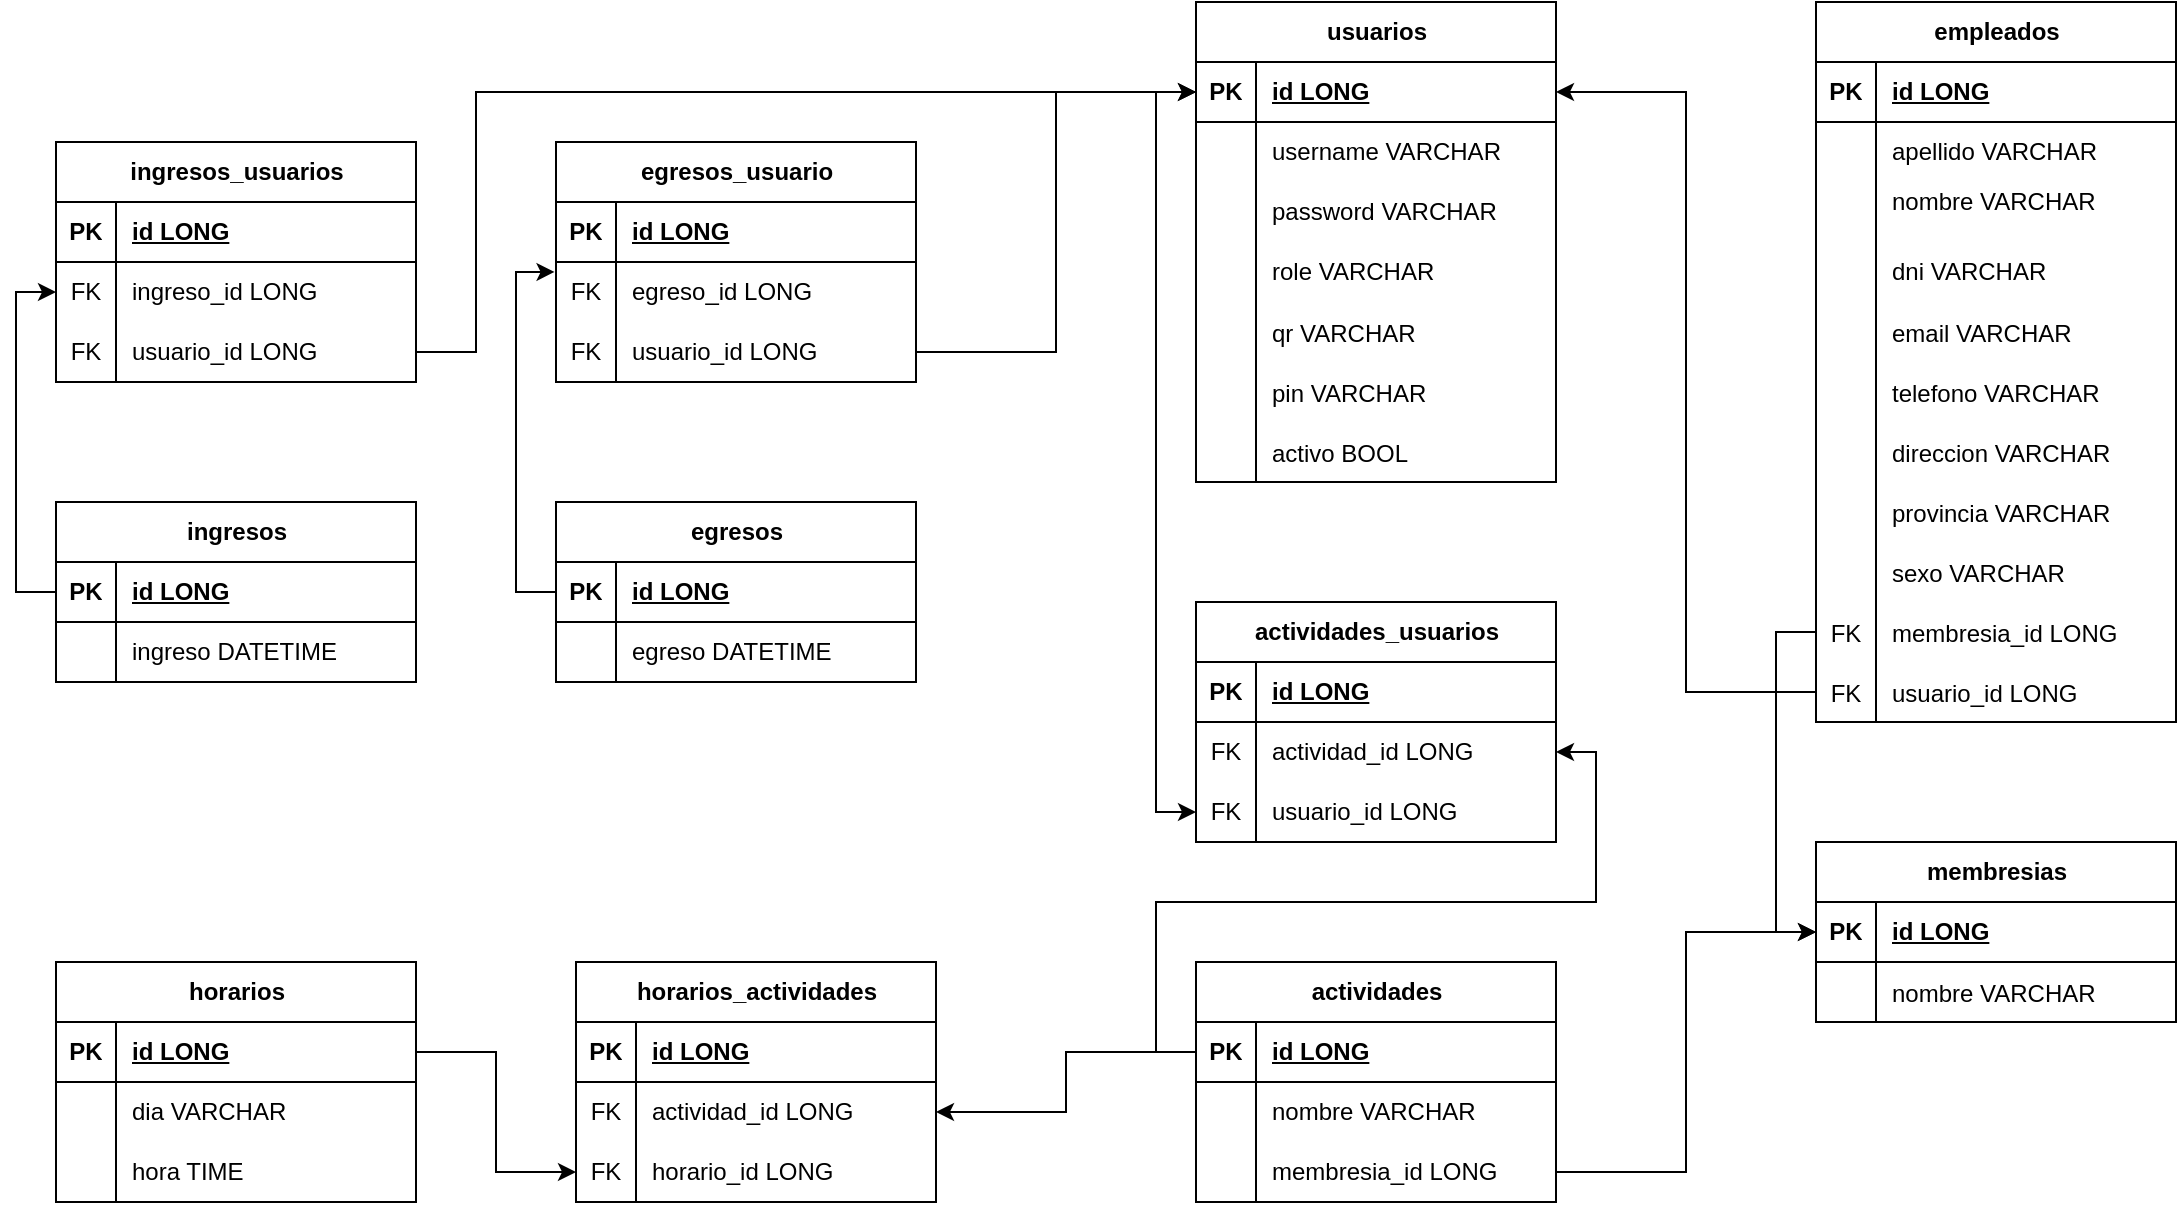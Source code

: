 <mxfile version="27.0.6">
  <diagram name="Página-1" id="YdHn7qLeIkw0ZwcTOWuM">
    <mxGraphModel dx="1853" dy="558" grid="1" gridSize="10" guides="1" tooltips="1" connect="1" arrows="1" fold="1" page="1" pageScale="1" pageWidth="827" pageHeight="1169" math="0" shadow="0">
      <root>
        <mxCell id="0" />
        <mxCell id="1" parent="0" />
        <mxCell id="8vuUH8_E4iZtVHtYeUfy-1" value="empleados" style="shape=table;startSize=30;container=1;collapsible=1;childLayout=tableLayout;fixedRows=1;rowLines=0;fontStyle=1;align=center;resizeLast=1;html=1;" vertex="1" parent="1">
          <mxGeometry x="620" y="20" width="180" height="360" as="geometry" />
        </mxCell>
        <mxCell id="8vuUH8_E4iZtVHtYeUfy-2" value="" style="shape=tableRow;horizontal=0;startSize=0;swimlaneHead=0;swimlaneBody=0;fillColor=none;collapsible=0;dropTarget=0;points=[[0,0.5],[1,0.5]];portConstraint=eastwest;top=0;left=0;right=0;bottom=1;" vertex="1" parent="8vuUH8_E4iZtVHtYeUfy-1">
          <mxGeometry y="30" width="180" height="30" as="geometry" />
        </mxCell>
        <mxCell id="8vuUH8_E4iZtVHtYeUfy-3" value="PK" style="shape=partialRectangle;connectable=0;fillColor=none;top=0;left=0;bottom=0;right=0;fontStyle=1;overflow=hidden;whiteSpace=wrap;html=1;" vertex="1" parent="8vuUH8_E4iZtVHtYeUfy-2">
          <mxGeometry width="30" height="30" as="geometry">
            <mxRectangle width="30" height="30" as="alternateBounds" />
          </mxGeometry>
        </mxCell>
        <mxCell id="8vuUH8_E4iZtVHtYeUfy-4" value="id LONG" style="shape=partialRectangle;connectable=0;fillColor=none;top=0;left=0;bottom=0;right=0;align=left;spacingLeft=6;fontStyle=5;overflow=hidden;whiteSpace=wrap;html=1;" vertex="1" parent="8vuUH8_E4iZtVHtYeUfy-2">
          <mxGeometry x="30" width="150" height="30" as="geometry">
            <mxRectangle width="150" height="30" as="alternateBounds" />
          </mxGeometry>
        </mxCell>
        <mxCell id="8vuUH8_E4iZtVHtYeUfy-5" value="" style="shape=tableRow;horizontal=0;startSize=0;swimlaneHead=0;swimlaneBody=0;fillColor=none;collapsible=0;dropTarget=0;points=[[0,0.5],[1,0.5]];portConstraint=eastwest;top=0;left=0;right=0;bottom=0;" vertex="1" parent="8vuUH8_E4iZtVHtYeUfy-1">
          <mxGeometry y="60" width="180" height="30" as="geometry" />
        </mxCell>
        <mxCell id="8vuUH8_E4iZtVHtYeUfy-6" value="" style="shape=partialRectangle;connectable=0;fillColor=none;top=0;left=0;bottom=0;right=0;editable=1;overflow=hidden;whiteSpace=wrap;html=1;" vertex="1" parent="8vuUH8_E4iZtVHtYeUfy-5">
          <mxGeometry width="30" height="30" as="geometry">
            <mxRectangle width="30" height="30" as="alternateBounds" />
          </mxGeometry>
        </mxCell>
        <mxCell id="8vuUH8_E4iZtVHtYeUfy-7" value="apellido VARCHAR" style="shape=partialRectangle;connectable=0;fillColor=none;top=0;left=0;bottom=0;right=0;align=left;spacingLeft=6;overflow=hidden;whiteSpace=wrap;html=1;" vertex="1" parent="8vuUH8_E4iZtVHtYeUfy-5">
          <mxGeometry x="30" width="150" height="30" as="geometry">
            <mxRectangle width="150" height="30" as="alternateBounds" />
          </mxGeometry>
        </mxCell>
        <mxCell id="8vuUH8_E4iZtVHtYeUfy-8" value="" style="shape=tableRow;horizontal=0;startSize=0;swimlaneHead=0;swimlaneBody=0;fillColor=none;collapsible=0;dropTarget=0;points=[[0,0.5],[1,0.5]];portConstraint=eastwest;top=0;left=0;right=0;bottom=0;" vertex="1" parent="8vuUH8_E4iZtVHtYeUfy-1">
          <mxGeometry y="90" width="180" height="30" as="geometry" />
        </mxCell>
        <mxCell id="8vuUH8_E4iZtVHtYeUfy-9" value="" style="shape=partialRectangle;connectable=0;fillColor=none;top=0;left=0;bottom=0;right=0;editable=1;overflow=hidden;whiteSpace=wrap;html=1;" vertex="1" parent="8vuUH8_E4iZtVHtYeUfy-8">
          <mxGeometry width="30" height="30" as="geometry">
            <mxRectangle width="30" height="30" as="alternateBounds" />
          </mxGeometry>
        </mxCell>
        <mxCell id="8vuUH8_E4iZtVHtYeUfy-10" value="nombre VARCHAR&lt;div&gt;&lt;br&gt;&lt;/div&gt;" style="shape=partialRectangle;connectable=0;fillColor=none;top=0;left=0;bottom=0;right=0;align=left;spacingLeft=6;overflow=hidden;whiteSpace=wrap;html=1;" vertex="1" parent="8vuUH8_E4iZtVHtYeUfy-8">
          <mxGeometry x="30" width="150" height="30" as="geometry">
            <mxRectangle width="150" height="30" as="alternateBounds" />
          </mxGeometry>
        </mxCell>
        <mxCell id="8vuUH8_E4iZtVHtYeUfy-11" value="" style="shape=tableRow;horizontal=0;startSize=0;swimlaneHead=0;swimlaneBody=0;fillColor=none;collapsible=0;dropTarget=0;points=[[0,0.5],[1,0.5]];portConstraint=eastwest;top=0;left=0;right=0;bottom=0;" vertex="1" parent="8vuUH8_E4iZtVHtYeUfy-1">
          <mxGeometry y="120" width="180" height="30" as="geometry" />
        </mxCell>
        <mxCell id="8vuUH8_E4iZtVHtYeUfy-12" value="" style="shape=partialRectangle;connectable=0;fillColor=none;top=0;left=0;bottom=0;right=0;editable=1;overflow=hidden;whiteSpace=wrap;html=1;" vertex="1" parent="8vuUH8_E4iZtVHtYeUfy-11">
          <mxGeometry width="30" height="30" as="geometry">
            <mxRectangle width="30" height="30" as="alternateBounds" />
          </mxGeometry>
        </mxCell>
        <mxCell id="8vuUH8_E4iZtVHtYeUfy-13" value="dni VARCHAR" style="shape=partialRectangle;connectable=0;fillColor=none;top=0;left=0;bottom=0;right=0;align=left;spacingLeft=6;overflow=hidden;whiteSpace=wrap;html=1;" vertex="1" parent="8vuUH8_E4iZtVHtYeUfy-11">
          <mxGeometry x="30" width="150" height="30" as="geometry">
            <mxRectangle width="150" height="30" as="alternateBounds" />
          </mxGeometry>
        </mxCell>
        <mxCell id="8vuUH8_E4iZtVHtYeUfy-14" value="" style="shape=tableRow;horizontal=0;startSize=0;swimlaneHead=0;swimlaneBody=0;fillColor=none;collapsible=0;dropTarget=0;points=[[0,0.5],[1,0.5]];portConstraint=eastwest;top=0;left=0;right=0;bottom=0;" vertex="1" parent="8vuUH8_E4iZtVHtYeUfy-1">
          <mxGeometry y="150" width="180" height="30" as="geometry" />
        </mxCell>
        <mxCell id="8vuUH8_E4iZtVHtYeUfy-15" value="" style="shape=partialRectangle;connectable=0;fillColor=none;top=0;left=0;bottom=0;right=0;editable=1;overflow=hidden;" vertex="1" parent="8vuUH8_E4iZtVHtYeUfy-14">
          <mxGeometry width="30" height="30" as="geometry">
            <mxRectangle width="30" height="30" as="alternateBounds" />
          </mxGeometry>
        </mxCell>
        <mxCell id="8vuUH8_E4iZtVHtYeUfy-16" value="email VARCHAR" style="shape=partialRectangle;connectable=0;fillColor=none;top=0;left=0;bottom=0;right=0;align=left;spacingLeft=6;overflow=hidden;" vertex="1" parent="8vuUH8_E4iZtVHtYeUfy-14">
          <mxGeometry x="30" width="150" height="30" as="geometry">
            <mxRectangle width="150" height="30" as="alternateBounds" />
          </mxGeometry>
        </mxCell>
        <mxCell id="8vuUH8_E4iZtVHtYeUfy-17" value="" style="shape=tableRow;horizontal=0;startSize=0;swimlaneHead=0;swimlaneBody=0;fillColor=none;collapsible=0;dropTarget=0;points=[[0,0.5],[1,0.5]];portConstraint=eastwest;top=0;left=0;right=0;bottom=0;" vertex="1" parent="8vuUH8_E4iZtVHtYeUfy-1">
          <mxGeometry y="180" width="180" height="30" as="geometry" />
        </mxCell>
        <mxCell id="8vuUH8_E4iZtVHtYeUfy-18" value="" style="shape=partialRectangle;connectable=0;fillColor=none;top=0;left=0;bottom=0;right=0;editable=1;overflow=hidden;" vertex="1" parent="8vuUH8_E4iZtVHtYeUfy-17">
          <mxGeometry width="30" height="30" as="geometry">
            <mxRectangle width="30" height="30" as="alternateBounds" />
          </mxGeometry>
        </mxCell>
        <mxCell id="8vuUH8_E4iZtVHtYeUfy-19" value="telefono VARCHAR" style="shape=partialRectangle;connectable=0;fillColor=none;top=0;left=0;bottom=0;right=0;align=left;spacingLeft=6;overflow=hidden;" vertex="1" parent="8vuUH8_E4iZtVHtYeUfy-17">
          <mxGeometry x="30" width="150" height="30" as="geometry">
            <mxRectangle width="150" height="30" as="alternateBounds" />
          </mxGeometry>
        </mxCell>
        <mxCell id="8vuUH8_E4iZtVHtYeUfy-20" value="" style="shape=tableRow;horizontal=0;startSize=0;swimlaneHead=0;swimlaneBody=0;fillColor=none;collapsible=0;dropTarget=0;points=[[0,0.5],[1,0.5]];portConstraint=eastwest;top=0;left=0;right=0;bottom=0;" vertex="1" parent="8vuUH8_E4iZtVHtYeUfy-1">
          <mxGeometry y="210" width="180" height="30" as="geometry" />
        </mxCell>
        <mxCell id="8vuUH8_E4iZtVHtYeUfy-21" value="" style="shape=partialRectangle;connectable=0;fillColor=none;top=0;left=0;bottom=0;right=0;editable=1;overflow=hidden;" vertex="1" parent="8vuUH8_E4iZtVHtYeUfy-20">
          <mxGeometry width="30" height="30" as="geometry">
            <mxRectangle width="30" height="30" as="alternateBounds" />
          </mxGeometry>
        </mxCell>
        <mxCell id="8vuUH8_E4iZtVHtYeUfy-22" value="direccion VARCHAR" style="shape=partialRectangle;connectable=0;fillColor=none;top=0;left=0;bottom=0;right=0;align=left;spacingLeft=6;overflow=hidden;" vertex="1" parent="8vuUH8_E4iZtVHtYeUfy-20">
          <mxGeometry x="30" width="150" height="30" as="geometry">
            <mxRectangle width="150" height="30" as="alternateBounds" />
          </mxGeometry>
        </mxCell>
        <mxCell id="8vuUH8_E4iZtVHtYeUfy-23" value="" style="shape=tableRow;horizontal=0;startSize=0;swimlaneHead=0;swimlaneBody=0;fillColor=none;collapsible=0;dropTarget=0;points=[[0,0.5],[1,0.5]];portConstraint=eastwest;top=0;left=0;right=0;bottom=0;" vertex="1" parent="8vuUH8_E4iZtVHtYeUfy-1">
          <mxGeometry y="240" width="180" height="30" as="geometry" />
        </mxCell>
        <mxCell id="8vuUH8_E4iZtVHtYeUfy-24" value="" style="shape=partialRectangle;connectable=0;fillColor=none;top=0;left=0;bottom=0;right=0;editable=1;overflow=hidden;" vertex="1" parent="8vuUH8_E4iZtVHtYeUfy-23">
          <mxGeometry width="30" height="30" as="geometry">
            <mxRectangle width="30" height="30" as="alternateBounds" />
          </mxGeometry>
        </mxCell>
        <mxCell id="8vuUH8_E4iZtVHtYeUfy-25" value="provincia VARCHAR" style="shape=partialRectangle;connectable=0;fillColor=none;top=0;left=0;bottom=0;right=0;align=left;spacingLeft=6;overflow=hidden;" vertex="1" parent="8vuUH8_E4iZtVHtYeUfy-23">
          <mxGeometry x="30" width="150" height="30" as="geometry">
            <mxRectangle width="150" height="30" as="alternateBounds" />
          </mxGeometry>
        </mxCell>
        <mxCell id="8vuUH8_E4iZtVHtYeUfy-26" value="" style="shape=tableRow;horizontal=0;startSize=0;swimlaneHead=0;swimlaneBody=0;fillColor=none;collapsible=0;dropTarget=0;points=[[0,0.5],[1,0.5]];portConstraint=eastwest;top=0;left=0;right=0;bottom=0;" vertex="1" parent="8vuUH8_E4iZtVHtYeUfy-1">
          <mxGeometry y="270" width="180" height="30" as="geometry" />
        </mxCell>
        <mxCell id="8vuUH8_E4iZtVHtYeUfy-27" value="" style="shape=partialRectangle;connectable=0;fillColor=none;top=0;left=0;bottom=0;right=0;editable=1;overflow=hidden;" vertex="1" parent="8vuUH8_E4iZtVHtYeUfy-26">
          <mxGeometry width="30" height="30" as="geometry">
            <mxRectangle width="30" height="30" as="alternateBounds" />
          </mxGeometry>
        </mxCell>
        <mxCell id="8vuUH8_E4iZtVHtYeUfy-28" value="sexo VARCHAR" style="shape=partialRectangle;connectable=0;fillColor=none;top=0;left=0;bottom=0;right=0;align=left;spacingLeft=6;overflow=hidden;" vertex="1" parent="8vuUH8_E4iZtVHtYeUfy-26">
          <mxGeometry x="30" width="150" height="30" as="geometry">
            <mxRectangle width="150" height="30" as="alternateBounds" />
          </mxGeometry>
        </mxCell>
        <mxCell id="8vuUH8_E4iZtVHtYeUfy-42" value="" style="shape=tableRow;horizontal=0;startSize=0;swimlaneHead=0;swimlaneBody=0;fillColor=none;collapsible=0;dropTarget=0;points=[[0,0.5],[1,0.5]];portConstraint=eastwest;top=0;left=0;right=0;bottom=0;" vertex="1" parent="8vuUH8_E4iZtVHtYeUfy-1">
          <mxGeometry y="300" width="180" height="30" as="geometry" />
        </mxCell>
        <mxCell id="8vuUH8_E4iZtVHtYeUfy-43" value="FK" style="shape=partialRectangle;connectable=0;fillColor=none;top=0;left=0;bottom=0;right=0;editable=1;overflow=hidden;" vertex="1" parent="8vuUH8_E4iZtVHtYeUfy-42">
          <mxGeometry width="30" height="30" as="geometry">
            <mxRectangle width="30" height="30" as="alternateBounds" />
          </mxGeometry>
        </mxCell>
        <mxCell id="8vuUH8_E4iZtVHtYeUfy-44" value="membresia_id LONG" style="shape=partialRectangle;connectable=0;fillColor=none;top=0;left=0;bottom=0;right=0;align=left;spacingLeft=6;overflow=hidden;" vertex="1" parent="8vuUH8_E4iZtVHtYeUfy-42">
          <mxGeometry x="30" width="150" height="30" as="geometry">
            <mxRectangle width="150" height="30" as="alternateBounds" />
          </mxGeometry>
        </mxCell>
        <mxCell id="8vuUH8_E4iZtVHtYeUfy-48" value="" style="shape=tableRow;horizontal=0;startSize=0;swimlaneHead=0;swimlaneBody=0;fillColor=none;collapsible=0;dropTarget=0;points=[[0,0.5],[1,0.5]];portConstraint=eastwest;top=0;left=0;right=0;bottom=0;" vertex="1" parent="8vuUH8_E4iZtVHtYeUfy-1">
          <mxGeometry y="330" width="180" height="30" as="geometry" />
        </mxCell>
        <mxCell id="8vuUH8_E4iZtVHtYeUfy-49" value="FK" style="shape=partialRectangle;connectable=0;fillColor=none;top=0;left=0;bottom=0;right=0;editable=1;overflow=hidden;" vertex="1" parent="8vuUH8_E4iZtVHtYeUfy-48">
          <mxGeometry width="30" height="30" as="geometry">
            <mxRectangle width="30" height="30" as="alternateBounds" />
          </mxGeometry>
        </mxCell>
        <mxCell id="8vuUH8_E4iZtVHtYeUfy-50" value="usuario_id LONG" style="shape=partialRectangle;connectable=0;fillColor=none;top=0;left=0;bottom=0;right=0;align=left;spacingLeft=6;overflow=hidden;" vertex="1" parent="8vuUH8_E4iZtVHtYeUfy-48">
          <mxGeometry x="30" width="150" height="30" as="geometry">
            <mxRectangle width="150" height="30" as="alternateBounds" />
          </mxGeometry>
        </mxCell>
        <mxCell id="8vuUH8_E4iZtVHtYeUfy-29" value="usuarios" style="shape=table;startSize=30;container=1;collapsible=1;childLayout=tableLayout;fixedRows=1;rowLines=0;fontStyle=1;align=center;resizeLast=1;html=1;" vertex="1" parent="1">
          <mxGeometry x="310" y="20" width="180" height="240" as="geometry" />
        </mxCell>
        <mxCell id="8vuUH8_E4iZtVHtYeUfy-30" value="" style="shape=tableRow;horizontal=0;startSize=0;swimlaneHead=0;swimlaneBody=0;fillColor=none;collapsible=0;dropTarget=0;points=[[0,0.5],[1,0.5]];portConstraint=eastwest;top=0;left=0;right=0;bottom=1;" vertex="1" parent="8vuUH8_E4iZtVHtYeUfy-29">
          <mxGeometry y="30" width="180" height="30" as="geometry" />
        </mxCell>
        <mxCell id="8vuUH8_E4iZtVHtYeUfy-31" value="PK" style="shape=partialRectangle;connectable=0;fillColor=none;top=0;left=0;bottom=0;right=0;fontStyle=1;overflow=hidden;whiteSpace=wrap;html=1;" vertex="1" parent="8vuUH8_E4iZtVHtYeUfy-30">
          <mxGeometry width="30" height="30" as="geometry">
            <mxRectangle width="30" height="30" as="alternateBounds" />
          </mxGeometry>
        </mxCell>
        <mxCell id="8vuUH8_E4iZtVHtYeUfy-32" value="id LONG" style="shape=partialRectangle;connectable=0;fillColor=none;top=0;left=0;bottom=0;right=0;align=left;spacingLeft=6;fontStyle=5;overflow=hidden;whiteSpace=wrap;html=1;" vertex="1" parent="8vuUH8_E4iZtVHtYeUfy-30">
          <mxGeometry x="30" width="150" height="30" as="geometry">
            <mxRectangle width="150" height="30" as="alternateBounds" />
          </mxGeometry>
        </mxCell>
        <mxCell id="8vuUH8_E4iZtVHtYeUfy-33" value="" style="shape=tableRow;horizontal=0;startSize=0;swimlaneHead=0;swimlaneBody=0;fillColor=none;collapsible=0;dropTarget=0;points=[[0,0.5],[1,0.5]];portConstraint=eastwest;top=0;left=0;right=0;bottom=0;" vertex="1" parent="8vuUH8_E4iZtVHtYeUfy-29">
          <mxGeometry y="60" width="180" height="30" as="geometry" />
        </mxCell>
        <mxCell id="8vuUH8_E4iZtVHtYeUfy-34" value="" style="shape=partialRectangle;connectable=0;fillColor=none;top=0;left=0;bottom=0;right=0;editable=1;overflow=hidden;whiteSpace=wrap;html=1;" vertex="1" parent="8vuUH8_E4iZtVHtYeUfy-33">
          <mxGeometry width="30" height="30" as="geometry">
            <mxRectangle width="30" height="30" as="alternateBounds" />
          </mxGeometry>
        </mxCell>
        <mxCell id="8vuUH8_E4iZtVHtYeUfy-35" value="username VARCHAR" style="shape=partialRectangle;connectable=0;fillColor=none;top=0;left=0;bottom=0;right=0;align=left;spacingLeft=6;overflow=hidden;whiteSpace=wrap;html=1;" vertex="1" parent="8vuUH8_E4iZtVHtYeUfy-33">
          <mxGeometry x="30" width="150" height="30" as="geometry">
            <mxRectangle width="150" height="30" as="alternateBounds" />
          </mxGeometry>
        </mxCell>
        <mxCell id="8vuUH8_E4iZtVHtYeUfy-36" value="" style="shape=tableRow;horizontal=0;startSize=0;swimlaneHead=0;swimlaneBody=0;fillColor=none;collapsible=0;dropTarget=0;points=[[0,0.5],[1,0.5]];portConstraint=eastwest;top=0;left=0;right=0;bottom=0;" vertex="1" parent="8vuUH8_E4iZtVHtYeUfy-29">
          <mxGeometry y="90" width="180" height="30" as="geometry" />
        </mxCell>
        <mxCell id="8vuUH8_E4iZtVHtYeUfy-37" value="" style="shape=partialRectangle;connectable=0;fillColor=none;top=0;left=0;bottom=0;right=0;editable=1;overflow=hidden;whiteSpace=wrap;html=1;" vertex="1" parent="8vuUH8_E4iZtVHtYeUfy-36">
          <mxGeometry width="30" height="30" as="geometry">
            <mxRectangle width="30" height="30" as="alternateBounds" />
          </mxGeometry>
        </mxCell>
        <mxCell id="8vuUH8_E4iZtVHtYeUfy-38" value="password VARCHAR" style="shape=partialRectangle;connectable=0;fillColor=none;top=0;left=0;bottom=0;right=0;align=left;spacingLeft=6;overflow=hidden;whiteSpace=wrap;html=1;" vertex="1" parent="8vuUH8_E4iZtVHtYeUfy-36">
          <mxGeometry x="30" width="150" height="30" as="geometry">
            <mxRectangle width="150" height="30" as="alternateBounds" />
          </mxGeometry>
        </mxCell>
        <mxCell id="8vuUH8_E4iZtVHtYeUfy-39" value="" style="shape=tableRow;horizontal=0;startSize=0;swimlaneHead=0;swimlaneBody=0;fillColor=none;collapsible=0;dropTarget=0;points=[[0,0.5],[1,0.5]];portConstraint=eastwest;top=0;left=0;right=0;bottom=0;" vertex="1" parent="8vuUH8_E4iZtVHtYeUfy-29">
          <mxGeometry y="120" width="180" height="30" as="geometry" />
        </mxCell>
        <mxCell id="8vuUH8_E4iZtVHtYeUfy-40" value="" style="shape=partialRectangle;connectable=0;fillColor=none;top=0;left=0;bottom=0;right=0;editable=1;overflow=hidden;whiteSpace=wrap;html=1;" vertex="1" parent="8vuUH8_E4iZtVHtYeUfy-39">
          <mxGeometry width="30" height="30" as="geometry">
            <mxRectangle width="30" height="30" as="alternateBounds" />
          </mxGeometry>
        </mxCell>
        <mxCell id="8vuUH8_E4iZtVHtYeUfy-41" value="role VARCHAR" style="shape=partialRectangle;connectable=0;fillColor=none;top=0;left=0;bottom=0;right=0;align=left;spacingLeft=6;overflow=hidden;whiteSpace=wrap;html=1;" vertex="1" parent="8vuUH8_E4iZtVHtYeUfy-39">
          <mxGeometry x="30" width="150" height="30" as="geometry">
            <mxRectangle width="150" height="30" as="alternateBounds" />
          </mxGeometry>
        </mxCell>
        <mxCell id="8vuUH8_E4iZtVHtYeUfy-55" value="" style="shape=tableRow;horizontal=0;startSize=0;swimlaneHead=0;swimlaneBody=0;fillColor=none;collapsible=0;dropTarget=0;points=[[0,0.5],[1,0.5]];portConstraint=eastwest;top=0;left=0;right=0;bottom=0;" vertex="1" parent="8vuUH8_E4iZtVHtYeUfy-29">
          <mxGeometry y="150" width="180" height="30" as="geometry" />
        </mxCell>
        <mxCell id="8vuUH8_E4iZtVHtYeUfy-56" value="" style="shape=partialRectangle;connectable=0;fillColor=none;top=0;left=0;bottom=0;right=0;editable=1;overflow=hidden;" vertex="1" parent="8vuUH8_E4iZtVHtYeUfy-55">
          <mxGeometry width="30" height="30" as="geometry">
            <mxRectangle width="30" height="30" as="alternateBounds" />
          </mxGeometry>
        </mxCell>
        <mxCell id="8vuUH8_E4iZtVHtYeUfy-57" value="qr VARCHAR" style="shape=partialRectangle;connectable=0;fillColor=none;top=0;left=0;bottom=0;right=0;align=left;spacingLeft=6;overflow=hidden;" vertex="1" parent="8vuUH8_E4iZtVHtYeUfy-55">
          <mxGeometry x="30" width="150" height="30" as="geometry">
            <mxRectangle width="150" height="30" as="alternateBounds" />
          </mxGeometry>
        </mxCell>
        <mxCell id="8vuUH8_E4iZtVHtYeUfy-58" value="" style="shape=tableRow;horizontal=0;startSize=0;swimlaneHead=0;swimlaneBody=0;fillColor=none;collapsible=0;dropTarget=0;points=[[0,0.5],[1,0.5]];portConstraint=eastwest;top=0;left=0;right=0;bottom=0;" vertex="1" parent="8vuUH8_E4iZtVHtYeUfy-29">
          <mxGeometry y="180" width="180" height="30" as="geometry" />
        </mxCell>
        <mxCell id="8vuUH8_E4iZtVHtYeUfy-59" value="" style="shape=partialRectangle;connectable=0;fillColor=none;top=0;left=0;bottom=0;right=0;editable=1;overflow=hidden;" vertex="1" parent="8vuUH8_E4iZtVHtYeUfy-58">
          <mxGeometry width="30" height="30" as="geometry">
            <mxRectangle width="30" height="30" as="alternateBounds" />
          </mxGeometry>
        </mxCell>
        <mxCell id="8vuUH8_E4iZtVHtYeUfy-60" value="pin VARCHAR" style="shape=partialRectangle;connectable=0;fillColor=none;top=0;left=0;bottom=0;right=0;align=left;spacingLeft=6;overflow=hidden;" vertex="1" parent="8vuUH8_E4iZtVHtYeUfy-58">
          <mxGeometry x="30" width="150" height="30" as="geometry">
            <mxRectangle width="150" height="30" as="alternateBounds" />
          </mxGeometry>
        </mxCell>
        <mxCell id="8vuUH8_E4iZtVHtYeUfy-176" value="" style="shape=tableRow;horizontal=0;startSize=0;swimlaneHead=0;swimlaneBody=0;fillColor=none;collapsible=0;dropTarget=0;points=[[0,0.5],[1,0.5]];portConstraint=eastwest;top=0;left=0;right=0;bottom=0;" vertex="1" parent="8vuUH8_E4iZtVHtYeUfy-29">
          <mxGeometry y="210" width="180" height="30" as="geometry" />
        </mxCell>
        <mxCell id="8vuUH8_E4iZtVHtYeUfy-177" value="                " style="shape=partialRectangle;connectable=0;fillColor=none;top=0;left=0;bottom=0;right=0;editable=1;overflow=hidden;" vertex="1" parent="8vuUH8_E4iZtVHtYeUfy-176">
          <mxGeometry width="30" height="30" as="geometry">
            <mxRectangle width="30" height="30" as="alternateBounds" />
          </mxGeometry>
        </mxCell>
        <mxCell id="8vuUH8_E4iZtVHtYeUfy-178" value="activo BOOL" style="shape=partialRectangle;connectable=0;fillColor=none;top=0;left=0;bottom=0;right=0;align=left;spacingLeft=6;overflow=hidden;" vertex="1" parent="8vuUH8_E4iZtVHtYeUfy-176">
          <mxGeometry x="30" width="150" height="30" as="geometry">
            <mxRectangle width="150" height="30" as="alternateBounds" />
          </mxGeometry>
        </mxCell>
        <mxCell id="8vuUH8_E4iZtVHtYeUfy-97" value="actividades" style="shape=table;startSize=30;container=1;collapsible=1;childLayout=tableLayout;fixedRows=1;rowLines=0;fontStyle=1;align=center;resizeLast=1;html=1;" vertex="1" parent="1">
          <mxGeometry x="310" y="500" width="180" height="120" as="geometry" />
        </mxCell>
        <mxCell id="8vuUH8_E4iZtVHtYeUfy-98" value="" style="shape=tableRow;horizontal=0;startSize=0;swimlaneHead=0;swimlaneBody=0;fillColor=none;collapsible=0;dropTarget=0;points=[[0,0.5],[1,0.5]];portConstraint=eastwest;top=0;left=0;right=0;bottom=1;" vertex="1" parent="8vuUH8_E4iZtVHtYeUfy-97">
          <mxGeometry y="30" width="180" height="30" as="geometry" />
        </mxCell>
        <mxCell id="8vuUH8_E4iZtVHtYeUfy-99" value="PK" style="shape=partialRectangle;connectable=0;fillColor=none;top=0;left=0;bottom=0;right=0;fontStyle=1;overflow=hidden;whiteSpace=wrap;html=1;" vertex="1" parent="8vuUH8_E4iZtVHtYeUfy-98">
          <mxGeometry width="30" height="30" as="geometry">
            <mxRectangle width="30" height="30" as="alternateBounds" />
          </mxGeometry>
        </mxCell>
        <mxCell id="8vuUH8_E4iZtVHtYeUfy-100" value="id LONG" style="shape=partialRectangle;connectable=0;fillColor=none;top=0;left=0;bottom=0;right=0;align=left;spacingLeft=6;fontStyle=5;overflow=hidden;whiteSpace=wrap;html=1;" vertex="1" parent="8vuUH8_E4iZtVHtYeUfy-98">
          <mxGeometry x="30" width="150" height="30" as="geometry">
            <mxRectangle width="150" height="30" as="alternateBounds" />
          </mxGeometry>
        </mxCell>
        <mxCell id="8vuUH8_E4iZtVHtYeUfy-101" value="" style="shape=tableRow;horizontal=0;startSize=0;swimlaneHead=0;swimlaneBody=0;fillColor=none;collapsible=0;dropTarget=0;points=[[0,0.5],[1,0.5]];portConstraint=eastwest;top=0;left=0;right=0;bottom=0;" vertex="1" parent="8vuUH8_E4iZtVHtYeUfy-97">
          <mxGeometry y="60" width="180" height="30" as="geometry" />
        </mxCell>
        <mxCell id="8vuUH8_E4iZtVHtYeUfy-102" value="" style="shape=partialRectangle;connectable=0;fillColor=none;top=0;left=0;bottom=0;right=0;editable=1;overflow=hidden;whiteSpace=wrap;html=1;" vertex="1" parent="8vuUH8_E4iZtVHtYeUfy-101">
          <mxGeometry width="30" height="30" as="geometry">
            <mxRectangle width="30" height="30" as="alternateBounds" />
          </mxGeometry>
        </mxCell>
        <mxCell id="8vuUH8_E4iZtVHtYeUfy-103" value="nombre VARCHAR" style="shape=partialRectangle;connectable=0;fillColor=none;top=0;left=0;bottom=0;right=0;align=left;spacingLeft=6;overflow=hidden;whiteSpace=wrap;html=1;" vertex="1" parent="8vuUH8_E4iZtVHtYeUfy-101">
          <mxGeometry x="30" width="150" height="30" as="geometry">
            <mxRectangle width="150" height="30" as="alternateBounds" />
          </mxGeometry>
        </mxCell>
        <mxCell id="8vuUH8_E4iZtVHtYeUfy-104" value="" style="shape=tableRow;horizontal=0;startSize=0;swimlaneHead=0;swimlaneBody=0;fillColor=none;collapsible=0;dropTarget=0;points=[[0,0.5],[1,0.5]];portConstraint=eastwest;top=0;left=0;right=0;bottom=0;" vertex="1" parent="8vuUH8_E4iZtVHtYeUfy-97">
          <mxGeometry y="90" width="180" height="30" as="geometry" />
        </mxCell>
        <mxCell id="8vuUH8_E4iZtVHtYeUfy-105" value="" style="shape=partialRectangle;connectable=0;fillColor=none;top=0;left=0;bottom=0;right=0;editable=1;overflow=hidden;whiteSpace=wrap;html=1;" vertex="1" parent="8vuUH8_E4iZtVHtYeUfy-104">
          <mxGeometry width="30" height="30" as="geometry">
            <mxRectangle width="30" height="30" as="alternateBounds" />
          </mxGeometry>
        </mxCell>
        <mxCell id="8vuUH8_E4iZtVHtYeUfy-106" value="membresia_id LONG" style="shape=partialRectangle;connectable=0;fillColor=none;top=0;left=0;bottom=0;right=0;align=left;spacingLeft=6;overflow=hidden;whiteSpace=wrap;html=1;" vertex="1" parent="8vuUH8_E4iZtVHtYeUfy-104">
          <mxGeometry x="30" width="150" height="30" as="geometry">
            <mxRectangle width="150" height="30" as="alternateBounds" />
          </mxGeometry>
        </mxCell>
        <mxCell id="8vuUH8_E4iZtVHtYeUfy-110" value="actividades_usuarios" style="shape=table;startSize=30;container=1;collapsible=1;childLayout=tableLayout;fixedRows=1;rowLines=0;fontStyle=1;align=center;resizeLast=1;html=1;" vertex="1" parent="1">
          <mxGeometry x="310" y="320" width="180" height="120" as="geometry" />
        </mxCell>
        <mxCell id="8vuUH8_E4iZtVHtYeUfy-111" value="" style="shape=tableRow;horizontal=0;startSize=0;swimlaneHead=0;swimlaneBody=0;fillColor=none;collapsible=0;dropTarget=0;points=[[0,0.5],[1,0.5]];portConstraint=eastwest;top=0;left=0;right=0;bottom=1;" vertex="1" parent="8vuUH8_E4iZtVHtYeUfy-110">
          <mxGeometry y="30" width="180" height="30" as="geometry" />
        </mxCell>
        <mxCell id="8vuUH8_E4iZtVHtYeUfy-112" value="PK" style="shape=partialRectangle;connectable=0;fillColor=none;top=0;left=0;bottom=0;right=0;fontStyle=1;overflow=hidden;whiteSpace=wrap;html=1;" vertex="1" parent="8vuUH8_E4iZtVHtYeUfy-111">
          <mxGeometry width="30" height="30" as="geometry">
            <mxRectangle width="30" height="30" as="alternateBounds" />
          </mxGeometry>
        </mxCell>
        <mxCell id="8vuUH8_E4iZtVHtYeUfy-113" value="id LONG" style="shape=partialRectangle;connectable=0;fillColor=none;top=0;left=0;bottom=0;right=0;align=left;spacingLeft=6;fontStyle=5;overflow=hidden;whiteSpace=wrap;html=1;" vertex="1" parent="8vuUH8_E4iZtVHtYeUfy-111">
          <mxGeometry x="30" width="150" height="30" as="geometry">
            <mxRectangle width="150" height="30" as="alternateBounds" />
          </mxGeometry>
        </mxCell>
        <mxCell id="8vuUH8_E4iZtVHtYeUfy-114" value="" style="shape=tableRow;horizontal=0;startSize=0;swimlaneHead=0;swimlaneBody=0;fillColor=none;collapsible=0;dropTarget=0;points=[[0,0.5],[1,0.5]];portConstraint=eastwest;top=0;left=0;right=0;bottom=0;" vertex="1" parent="8vuUH8_E4iZtVHtYeUfy-110">
          <mxGeometry y="60" width="180" height="30" as="geometry" />
        </mxCell>
        <mxCell id="8vuUH8_E4iZtVHtYeUfy-115" value="FK" style="shape=partialRectangle;connectable=0;fillColor=none;top=0;left=0;bottom=0;right=0;editable=1;overflow=hidden;whiteSpace=wrap;html=1;" vertex="1" parent="8vuUH8_E4iZtVHtYeUfy-114">
          <mxGeometry width="30" height="30" as="geometry">
            <mxRectangle width="30" height="30" as="alternateBounds" />
          </mxGeometry>
        </mxCell>
        <mxCell id="8vuUH8_E4iZtVHtYeUfy-116" value="actividad_id LONG" style="shape=partialRectangle;connectable=0;fillColor=none;top=0;left=0;bottom=0;right=0;align=left;spacingLeft=6;overflow=hidden;whiteSpace=wrap;html=1;" vertex="1" parent="8vuUH8_E4iZtVHtYeUfy-114">
          <mxGeometry x="30" width="150" height="30" as="geometry">
            <mxRectangle width="150" height="30" as="alternateBounds" />
          </mxGeometry>
        </mxCell>
        <mxCell id="8vuUH8_E4iZtVHtYeUfy-117" value="" style="shape=tableRow;horizontal=0;startSize=0;swimlaneHead=0;swimlaneBody=0;fillColor=none;collapsible=0;dropTarget=0;points=[[0,0.5],[1,0.5]];portConstraint=eastwest;top=0;left=0;right=0;bottom=0;" vertex="1" parent="8vuUH8_E4iZtVHtYeUfy-110">
          <mxGeometry y="90" width="180" height="30" as="geometry" />
        </mxCell>
        <mxCell id="8vuUH8_E4iZtVHtYeUfy-118" value="FK" style="shape=partialRectangle;connectable=0;fillColor=none;top=0;left=0;bottom=0;right=0;editable=1;overflow=hidden;whiteSpace=wrap;html=1;" vertex="1" parent="8vuUH8_E4iZtVHtYeUfy-117">
          <mxGeometry width="30" height="30" as="geometry">
            <mxRectangle width="30" height="30" as="alternateBounds" />
          </mxGeometry>
        </mxCell>
        <mxCell id="8vuUH8_E4iZtVHtYeUfy-119" value="usuario_id LONG" style="shape=partialRectangle;connectable=0;fillColor=none;top=0;left=0;bottom=0;right=0;align=left;spacingLeft=6;overflow=hidden;whiteSpace=wrap;html=1;" vertex="1" parent="8vuUH8_E4iZtVHtYeUfy-117">
          <mxGeometry x="30" width="150" height="30" as="geometry">
            <mxRectangle width="150" height="30" as="alternateBounds" />
          </mxGeometry>
        </mxCell>
        <mxCell id="8vuUH8_E4iZtVHtYeUfy-123" value="horarios" style="shape=table;startSize=30;container=1;collapsible=1;childLayout=tableLayout;fixedRows=1;rowLines=0;fontStyle=1;align=center;resizeLast=1;html=1;" vertex="1" parent="1">
          <mxGeometry x="-260" y="500" width="180" height="120" as="geometry" />
        </mxCell>
        <mxCell id="8vuUH8_E4iZtVHtYeUfy-124" value="" style="shape=tableRow;horizontal=0;startSize=0;swimlaneHead=0;swimlaneBody=0;fillColor=none;collapsible=0;dropTarget=0;points=[[0,0.5],[1,0.5]];portConstraint=eastwest;top=0;left=0;right=0;bottom=1;" vertex="1" parent="8vuUH8_E4iZtVHtYeUfy-123">
          <mxGeometry y="30" width="180" height="30" as="geometry" />
        </mxCell>
        <mxCell id="8vuUH8_E4iZtVHtYeUfy-125" value="PK" style="shape=partialRectangle;connectable=0;fillColor=none;top=0;left=0;bottom=0;right=0;fontStyle=1;overflow=hidden;whiteSpace=wrap;html=1;" vertex="1" parent="8vuUH8_E4iZtVHtYeUfy-124">
          <mxGeometry width="30" height="30" as="geometry">
            <mxRectangle width="30" height="30" as="alternateBounds" />
          </mxGeometry>
        </mxCell>
        <mxCell id="8vuUH8_E4iZtVHtYeUfy-126" value="id LONG" style="shape=partialRectangle;connectable=0;fillColor=none;top=0;left=0;bottom=0;right=0;align=left;spacingLeft=6;fontStyle=5;overflow=hidden;whiteSpace=wrap;html=1;" vertex="1" parent="8vuUH8_E4iZtVHtYeUfy-124">
          <mxGeometry x="30" width="150" height="30" as="geometry">
            <mxRectangle width="150" height="30" as="alternateBounds" />
          </mxGeometry>
        </mxCell>
        <mxCell id="8vuUH8_E4iZtVHtYeUfy-127" value="" style="shape=tableRow;horizontal=0;startSize=0;swimlaneHead=0;swimlaneBody=0;fillColor=none;collapsible=0;dropTarget=0;points=[[0,0.5],[1,0.5]];portConstraint=eastwest;top=0;left=0;right=0;bottom=0;" vertex="1" parent="8vuUH8_E4iZtVHtYeUfy-123">
          <mxGeometry y="60" width="180" height="30" as="geometry" />
        </mxCell>
        <mxCell id="8vuUH8_E4iZtVHtYeUfy-128" value="" style="shape=partialRectangle;connectable=0;fillColor=none;top=0;left=0;bottom=0;right=0;editable=1;overflow=hidden;whiteSpace=wrap;html=1;" vertex="1" parent="8vuUH8_E4iZtVHtYeUfy-127">
          <mxGeometry width="30" height="30" as="geometry">
            <mxRectangle width="30" height="30" as="alternateBounds" />
          </mxGeometry>
        </mxCell>
        <mxCell id="8vuUH8_E4iZtVHtYeUfy-129" value="dia VARCHAR" style="shape=partialRectangle;connectable=0;fillColor=none;top=0;left=0;bottom=0;right=0;align=left;spacingLeft=6;overflow=hidden;whiteSpace=wrap;html=1;" vertex="1" parent="8vuUH8_E4iZtVHtYeUfy-127">
          <mxGeometry x="30" width="150" height="30" as="geometry">
            <mxRectangle width="150" height="30" as="alternateBounds" />
          </mxGeometry>
        </mxCell>
        <mxCell id="8vuUH8_E4iZtVHtYeUfy-130" value="" style="shape=tableRow;horizontal=0;startSize=0;swimlaneHead=0;swimlaneBody=0;fillColor=none;collapsible=0;dropTarget=0;points=[[0,0.5],[1,0.5]];portConstraint=eastwest;top=0;left=0;right=0;bottom=0;" vertex="1" parent="8vuUH8_E4iZtVHtYeUfy-123">
          <mxGeometry y="90" width="180" height="30" as="geometry" />
        </mxCell>
        <mxCell id="8vuUH8_E4iZtVHtYeUfy-131" value="" style="shape=partialRectangle;connectable=0;fillColor=none;top=0;left=0;bottom=0;right=0;editable=1;overflow=hidden;whiteSpace=wrap;html=1;" vertex="1" parent="8vuUH8_E4iZtVHtYeUfy-130">
          <mxGeometry width="30" height="30" as="geometry">
            <mxRectangle width="30" height="30" as="alternateBounds" />
          </mxGeometry>
        </mxCell>
        <mxCell id="8vuUH8_E4iZtVHtYeUfy-132" value="hora TIME" style="shape=partialRectangle;connectable=0;fillColor=none;top=0;left=0;bottom=0;right=0;align=left;spacingLeft=6;overflow=hidden;whiteSpace=wrap;html=1;" vertex="1" parent="8vuUH8_E4iZtVHtYeUfy-130">
          <mxGeometry x="30" width="150" height="30" as="geometry">
            <mxRectangle width="150" height="30" as="alternateBounds" />
          </mxGeometry>
        </mxCell>
        <mxCell id="8vuUH8_E4iZtVHtYeUfy-136" value="horarios_actividades" style="shape=table;startSize=30;container=1;collapsible=1;childLayout=tableLayout;fixedRows=1;rowLines=0;fontStyle=1;align=center;resizeLast=1;html=1;" vertex="1" parent="1">
          <mxGeometry y="500" width="180" height="120" as="geometry" />
        </mxCell>
        <mxCell id="8vuUH8_E4iZtVHtYeUfy-137" value="" style="shape=tableRow;horizontal=0;startSize=0;swimlaneHead=0;swimlaneBody=0;fillColor=none;collapsible=0;dropTarget=0;points=[[0,0.5],[1,0.5]];portConstraint=eastwest;top=0;left=0;right=0;bottom=1;" vertex="1" parent="8vuUH8_E4iZtVHtYeUfy-136">
          <mxGeometry y="30" width="180" height="30" as="geometry" />
        </mxCell>
        <mxCell id="8vuUH8_E4iZtVHtYeUfy-138" value="PK" style="shape=partialRectangle;connectable=0;fillColor=none;top=0;left=0;bottom=0;right=0;fontStyle=1;overflow=hidden;whiteSpace=wrap;html=1;" vertex="1" parent="8vuUH8_E4iZtVHtYeUfy-137">
          <mxGeometry width="30" height="30" as="geometry">
            <mxRectangle width="30" height="30" as="alternateBounds" />
          </mxGeometry>
        </mxCell>
        <mxCell id="8vuUH8_E4iZtVHtYeUfy-139" value="id LONG" style="shape=partialRectangle;connectable=0;fillColor=none;top=0;left=0;bottom=0;right=0;align=left;spacingLeft=6;fontStyle=5;overflow=hidden;whiteSpace=wrap;html=1;" vertex="1" parent="8vuUH8_E4iZtVHtYeUfy-137">
          <mxGeometry x="30" width="150" height="30" as="geometry">
            <mxRectangle width="150" height="30" as="alternateBounds" />
          </mxGeometry>
        </mxCell>
        <mxCell id="8vuUH8_E4iZtVHtYeUfy-140" value="" style="shape=tableRow;horizontal=0;startSize=0;swimlaneHead=0;swimlaneBody=0;fillColor=none;collapsible=0;dropTarget=0;points=[[0,0.5],[1,0.5]];portConstraint=eastwest;top=0;left=0;right=0;bottom=0;" vertex="1" parent="8vuUH8_E4iZtVHtYeUfy-136">
          <mxGeometry y="60" width="180" height="30" as="geometry" />
        </mxCell>
        <mxCell id="8vuUH8_E4iZtVHtYeUfy-141" value="FK" style="shape=partialRectangle;connectable=0;fillColor=none;top=0;left=0;bottom=0;right=0;editable=1;overflow=hidden;whiteSpace=wrap;html=1;" vertex="1" parent="8vuUH8_E4iZtVHtYeUfy-140">
          <mxGeometry width="30" height="30" as="geometry">
            <mxRectangle width="30" height="30" as="alternateBounds" />
          </mxGeometry>
        </mxCell>
        <mxCell id="8vuUH8_E4iZtVHtYeUfy-142" value="actividad_id LONG" style="shape=partialRectangle;connectable=0;fillColor=none;top=0;left=0;bottom=0;right=0;align=left;spacingLeft=6;overflow=hidden;whiteSpace=wrap;html=1;" vertex="1" parent="8vuUH8_E4iZtVHtYeUfy-140">
          <mxGeometry x="30" width="150" height="30" as="geometry">
            <mxRectangle width="150" height="30" as="alternateBounds" />
          </mxGeometry>
        </mxCell>
        <mxCell id="8vuUH8_E4iZtVHtYeUfy-143" value="" style="shape=tableRow;horizontal=0;startSize=0;swimlaneHead=0;swimlaneBody=0;fillColor=none;collapsible=0;dropTarget=0;points=[[0,0.5],[1,0.5]];portConstraint=eastwest;top=0;left=0;right=0;bottom=0;" vertex="1" parent="8vuUH8_E4iZtVHtYeUfy-136">
          <mxGeometry y="90" width="180" height="30" as="geometry" />
        </mxCell>
        <mxCell id="8vuUH8_E4iZtVHtYeUfy-144" value="FK" style="shape=partialRectangle;connectable=0;fillColor=none;top=0;left=0;bottom=0;right=0;editable=1;overflow=hidden;whiteSpace=wrap;html=1;" vertex="1" parent="8vuUH8_E4iZtVHtYeUfy-143">
          <mxGeometry width="30" height="30" as="geometry">
            <mxRectangle width="30" height="30" as="alternateBounds" />
          </mxGeometry>
        </mxCell>
        <mxCell id="8vuUH8_E4iZtVHtYeUfy-145" value="horario_id LONG" style="shape=partialRectangle;connectable=0;fillColor=none;top=0;left=0;bottom=0;right=0;align=left;spacingLeft=6;overflow=hidden;whiteSpace=wrap;html=1;" vertex="1" parent="8vuUH8_E4iZtVHtYeUfy-143">
          <mxGeometry x="30" width="150" height="30" as="geometry">
            <mxRectangle width="150" height="30" as="alternateBounds" />
          </mxGeometry>
        </mxCell>
        <mxCell id="8vuUH8_E4iZtVHtYeUfy-163" value="membresias" style="shape=table;startSize=30;container=1;collapsible=1;childLayout=tableLayout;fixedRows=1;rowLines=0;fontStyle=1;align=center;resizeLast=1;html=1;" vertex="1" parent="1">
          <mxGeometry x="620" y="440" width="180" height="90" as="geometry" />
        </mxCell>
        <mxCell id="8vuUH8_E4iZtVHtYeUfy-164" value="" style="shape=tableRow;horizontal=0;startSize=0;swimlaneHead=0;swimlaneBody=0;fillColor=none;collapsible=0;dropTarget=0;points=[[0,0.5],[1,0.5]];portConstraint=eastwest;top=0;left=0;right=0;bottom=1;" vertex="1" parent="8vuUH8_E4iZtVHtYeUfy-163">
          <mxGeometry y="30" width="180" height="30" as="geometry" />
        </mxCell>
        <mxCell id="8vuUH8_E4iZtVHtYeUfy-165" value="PK" style="shape=partialRectangle;connectable=0;fillColor=none;top=0;left=0;bottom=0;right=0;fontStyle=1;overflow=hidden;whiteSpace=wrap;html=1;" vertex="1" parent="8vuUH8_E4iZtVHtYeUfy-164">
          <mxGeometry width="30" height="30" as="geometry">
            <mxRectangle width="30" height="30" as="alternateBounds" />
          </mxGeometry>
        </mxCell>
        <mxCell id="8vuUH8_E4iZtVHtYeUfy-166" value="id LONG" style="shape=partialRectangle;connectable=0;fillColor=none;top=0;left=0;bottom=0;right=0;align=left;spacingLeft=6;fontStyle=5;overflow=hidden;whiteSpace=wrap;html=1;" vertex="1" parent="8vuUH8_E4iZtVHtYeUfy-164">
          <mxGeometry x="30" width="150" height="30" as="geometry">
            <mxRectangle width="150" height="30" as="alternateBounds" />
          </mxGeometry>
        </mxCell>
        <mxCell id="8vuUH8_E4iZtVHtYeUfy-182" value="" style="shape=tableRow;horizontal=0;startSize=0;swimlaneHead=0;swimlaneBody=0;fillColor=none;collapsible=0;dropTarget=0;points=[[0,0.5],[1,0.5]];portConstraint=eastwest;top=0;left=0;right=0;bottom=0;" vertex="1" parent="8vuUH8_E4iZtVHtYeUfy-163">
          <mxGeometry y="60" width="180" height="30" as="geometry" />
        </mxCell>
        <mxCell id="8vuUH8_E4iZtVHtYeUfy-183" value="" style="shape=partialRectangle;connectable=0;fillColor=none;top=0;left=0;bottom=0;right=0;editable=1;overflow=hidden;" vertex="1" parent="8vuUH8_E4iZtVHtYeUfy-182">
          <mxGeometry width="30" height="30" as="geometry">
            <mxRectangle width="30" height="30" as="alternateBounds" />
          </mxGeometry>
        </mxCell>
        <mxCell id="8vuUH8_E4iZtVHtYeUfy-184" value="nombre VARCHAR" style="shape=partialRectangle;connectable=0;fillColor=none;top=0;left=0;bottom=0;right=0;align=left;spacingLeft=6;overflow=hidden;" vertex="1" parent="8vuUH8_E4iZtVHtYeUfy-182">
          <mxGeometry x="30" width="150" height="30" as="geometry">
            <mxRectangle width="150" height="30" as="alternateBounds" />
          </mxGeometry>
        </mxCell>
        <mxCell id="8vuUH8_E4iZtVHtYeUfy-185" style="edgeStyle=orthogonalEdgeStyle;rounded=0;orthogonalLoop=1;jettySize=auto;html=1;entryX=0;entryY=0.5;entryDx=0;entryDy=0;" edge="1" parent="1" source="8vuUH8_E4iZtVHtYeUfy-42" target="8vuUH8_E4iZtVHtYeUfy-164">
          <mxGeometry relative="1" as="geometry" />
        </mxCell>
        <mxCell id="8vuUH8_E4iZtVHtYeUfy-191" style="edgeStyle=orthogonalEdgeStyle;rounded=0;orthogonalLoop=1;jettySize=auto;html=1;exitX=0;exitY=0.5;exitDx=0;exitDy=0;" edge="1" parent="1" source="8vuUH8_E4iZtVHtYeUfy-48" target="8vuUH8_E4iZtVHtYeUfy-30">
          <mxGeometry relative="1" as="geometry" />
        </mxCell>
        <mxCell id="8vuUH8_E4iZtVHtYeUfy-202" style="edgeStyle=orthogonalEdgeStyle;rounded=0;orthogonalLoop=1;jettySize=auto;html=1;entryX=0;entryY=0.5;entryDx=0;entryDy=0;" edge="1" parent="1" source="8vuUH8_E4iZtVHtYeUfy-30" target="8vuUH8_E4iZtVHtYeUfy-117">
          <mxGeometry relative="1" as="geometry" />
        </mxCell>
        <mxCell id="8vuUH8_E4iZtVHtYeUfy-203" style="edgeStyle=orthogonalEdgeStyle;rounded=0;orthogonalLoop=1;jettySize=auto;html=1;" edge="1" parent="1" source="8vuUH8_E4iZtVHtYeUfy-98" target="8vuUH8_E4iZtVHtYeUfy-114">
          <mxGeometry relative="1" as="geometry" />
        </mxCell>
        <mxCell id="8vuUH8_E4iZtVHtYeUfy-204" style="edgeStyle=orthogonalEdgeStyle;rounded=0;orthogonalLoop=1;jettySize=auto;html=1;entryX=0;entryY=0.5;entryDx=0;entryDy=0;" edge="1" parent="1" source="8vuUH8_E4iZtVHtYeUfy-104" target="8vuUH8_E4iZtVHtYeUfy-164">
          <mxGeometry relative="1" as="geometry" />
        </mxCell>
        <mxCell id="8vuUH8_E4iZtVHtYeUfy-61" value="ingresos" style="shape=table;startSize=30;container=1;collapsible=1;childLayout=tableLayout;fixedRows=1;rowLines=0;fontStyle=1;align=center;resizeLast=1;html=1;" vertex="1" parent="1">
          <mxGeometry x="-260" y="270" width="180" height="90" as="geometry" />
        </mxCell>
        <mxCell id="8vuUH8_E4iZtVHtYeUfy-62" value="" style="shape=tableRow;horizontal=0;startSize=0;swimlaneHead=0;swimlaneBody=0;fillColor=none;collapsible=0;dropTarget=0;points=[[0,0.5],[1,0.5]];portConstraint=eastwest;top=0;left=0;right=0;bottom=1;" vertex="1" parent="8vuUH8_E4iZtVHtYeUfy-61">
          <mxGeometry y="30" width="180" height="30" as="geometry" />
        </mxCell>
        <mxCell id="8vuUH8_E4iZtVHtYeUfy-63" value="PK" style="shape=partialRectangle;connectable=0;fillColor=none;top=0;left=0;bottom=0;right=0;fontStyle=1;overflow=hidden;whiteSpace=wrap;html=1;" vertex="1" parent="8vuUH8_E4iZtVHtYeUfy-62">
          <mxGeometry width="30" height="30" as="geometry">
            <mxRectangle width="30" height="30" as="alternateBounds" />
          </mxGeometry>
        </mxCell>
        <mxCell id="8vuUH8_E4iZtVHtYeUfy-64" value="id LONG" style="shape=partialRectangle;connectable=0;fillColor=none;top=0;left=0;bottom=0;right=0;align=left;spacingLeft=6;fontStyle=5;overflow=hidden;whiteSpace=wrap;html=1;" vertex="1" parent="8vuUH8_E4iZtVHtYeUfy-62">
          <mxGeometry x="30" width="150" height="30" as="geometry">
            <mxRectangle width="150" height="30" as="alternateBounds" />
          </mxGeometry>
        </mxCell>
        <mxCell id="8vuUH8_E4iZtVHtYeUfy-65" value="" style="shape=tableRow;horizontal=0;startSize=0;swimlaneHead=0;swimlaneBody=0;fillColor=none;collapsible=0;dropTarget=0;points=[[0,0.5],[1,0.5]];portConstraint=eastwest;top=0;left=0;right=0;bottom=0;" vertex="1" parent="8vuUH8_E4iZtVHtYeUfy-61">
          <mxGeometry y="60" width="180" height="30" as="geometry" />
        </mxCell>
        <mxCell id="8vuUH8_E4iZtVHtYeUfy-66" value="" style="shape=partialRectangle;connectable=0;fillColor=none;top=0;left=0;bottom=0;right=0;editable=1;overflow=hidden;whiteSpace=wrap;html=1;" vertex="1" parent="8vuUH8_E4iZtVHtYeUfy-65">
          <mxGeometry width="30" height="30" as="geometry">
            <mxRectangle width="30" height="30" as="alternateBounds" />
          </mxGeometry>
        </mxCell>
        <mxCell id="8vuUH8_E4iZtVHtYeUfy-67" value="ingreso DATETIME" style="shape=partialRectangle;connectable=0;fillColor=none;top=0;left=0;bottom=0;right=0;align=left;spacingLeft=6;overflow=hidden;whiteSpace=wrap;html=1;" vertex="1" parent="8vuUH8_E4iZtVHtYeUfy-65">
          <mxGeometry x="30" width="150" height="30" as="geometry">
            <mxRectangle width="150" height="30" as="alternateBounds" />
          </mxGeometry>
        </mxCell>
        <mxCell id="8vuUH8_E4iZtVHtYeUfy-74" value="egresos" style="shape=table;startSize=30;container=1;collapsible=1;childLayout=tableLayout;fixedRows=1;rowLines=0;fontStyle=1;align=center;resizeLast=1;html=1;" vertex="1" parent="1">
          <mxGeometry x="-10" y="270" width="180" height="90" as="geometry" />
        </mxCell>
        <mxCell id="8vuUH8_E4iZtVHtYeUfy-75" value="" style="shape=tableRow;horizontal=0;startSize=0;swimlaneHead=0;swimlaneBody=0;fillColor=none;collapsible=0;dropTarget=0;points=[[0,0.5],[1,0.5]];portConstraint=eastwest;top=0;left=0;right=0;bottom=1;" vertex="1" parent="8vuUH8_E4iZtVHtYeUfy-74">
          <mxGeometry y="30" width="180" height="30" as="geometry" />
        </mxCell>
        <mxCell id="8vuUH8_E4iZtVHtYeUfy-76" value="PK" style="shape=partialRectangle;connectable=0;fillColor=none;top=0;left=0;bottom=0;right=0;fontStyle=1;overflow=hidden;whiteSpace=wrap;html=1;" vertex="1" parent="8vuUH8_E4iZtVHtYeUfy-75">
          <mxGeometry width="30" height="30" as="geometry">
            <mxRectangle width="30" height="30" as="alternateBounds" />
          </mxGeometry>
        </mxCell>
        <mxCell id="8vuUH8_E4iZtVHtYeUfy-77" value="id LONG" style="shape=partialRectangle;connectable=0;fillColor=none;top=0;left=0;bottom=0;right=0;align=left;spacingLeft=6;fontStyle=5;overflow=hidden;whiteSpace=wrap;html=1;" vertex="1" parent="8vuUH8_E4iZtVHtYeUfy-75">
          <mxGeometry x="30" width="150" height="30" as="geometry">
            <mxRectangle width="150" height="30" as="alternateBounds" />
          </mxGeometry>
        </mxCell>
        <mxCell id="8vuUH8_E4iZtVHtYeUfy-78" value="" style="shape=tableRow;horizontal=0;startSize=0;swimlaneHead=0;swimlaneBody=0;fillColor=none;collapsible=0;dropTarget=0;points=[[0,0.5],[1,0.5]];portConstraint=eastwest;top=0;left=0;right=0;bottom=0;" vertex="1" parent="8vuUH8_E4iZtVHtYeUfy-74">
          <mxGeometry y="60" width="180" height="30" as="geometry" />
        </mxCell>
        <mxCell id="8vuUH8_E4iZtVHtYeUfy-79" value="" style="shape=partialRectangle;connectable=0;fillColor=none;top=0;left=0;bottom=0;right=0;editable=1;overflow=hidden;whiteSpace=wrap;html=1;" vertex="1" parent="8vuUH8_E4iZtVHtYeUfy-78">
          <mxGeometry width="30" height="30" as="geometry">
            <mxRectangle width="30" height="30" as="alternateBounds" />
          </mxGeometry>
        </mxCell>
        <mxCell id="8vuUH8_E4iZtVHtYeUfy-80" value="egreso DATETIME" style="shape=partialRectangle;connectable=0;fillColor=none;top=0;left=0;bottom=0;right=0;align=left;spacingLeft=6;overflow=hidden;whiteSpace=wrap;html=1;" vertex="1" parent="8vuUH8_E4iZtVHtYeUfy-78">
          <mxGeometry x="30" width="150" height="30" as="geometry">
            <mxRectangle width="150" height="30" as="alternateBounds" />
          </mxGeometry>
        </mxCell>
        <mxCell id="8vuUH8_E4iZtVHtYeUfy-150" value="ingresos_usuarios" style="shape=table;startSize=30;container=1;collapsible=1;childLayout=tableLayout;fixedRows=1;rowLines=0;fontStyle=1;align=center;resizeLast=1;html=1;" vertex="1" parent="1">
          <mxGeometry x="-260" y="90" width="180" height="120" as="geometry" />
        </mxCell>
        <mxCell id="8vuUH8_E4iZtVHtYeUfy-151" value="" style="shape=tableRow;horizontal=0;startSize=0;swimlaneHead=0;swimlaneBody=0;fillColor=none;collapsible=0;dropTarget=0;points=[[0,0.5],[1,0.5]];portConstraint=eastwest;top=0;left=0;right=0;bottom=1;" vertex="1" parent="8vuUH8_E4iZtVHtYeUfy-150">
          <mxGeometry y="30" width="180" height="30" as="geometry" />
        </mxCell>
        <mxCell id="8vuUH8_E4iZtVHtYeUfy-152" value="PK" style="shape=partialRectangle;connectable=0;fillColor=none;top=0;left=0;bottom=0;right=0;fontStyle=1;overflow=hidden;whiteSpace=wrap;html=1;" vertex="1" parent="8vuUH8_E4iZtVHtYeUfy-151">
          <mxGeometry width="30" height="30" as="geometry">
            <mxRectangle width="30" height="30" as="alternateBounds" />
          </mxGeometry>
        </mxCell>
        <mxCell id="8vuUH8_E4iZtVHtYeUfy-153" value="id LONG" style="shape=partialRectangle;connectable=0;fillColor=none;top=0;left=0;bottom=0;right=0;align=left;spacingLeft=6;fontStyle=5;overflow=hidden;whiteSpace=wrap;html=1;" vertex="1" parent="8vuUH8_E4iZtVHtYeUfy-151">
          <mxGeometry x="30" width="150" height="30" as="geometry">
            <mxRectangle width="150" height="30" as="alternateBounds" />
          </mxGeometry>
        </mxCell>
        <mxCell id="8vuUH8_E4iZtVHtYeUfy-154" value="" style="shape=tableRow;horizontal=0;startSize=0;swimlaneHead=0;swimlaneBody=0;fillColor=none;collapsible=0;dropTarget=0;points=[[0,0.5],[1,0.5]];portConstraint=eastwest;top=0;left=0;right=0;bottom=0;" vertex="1" parent="8vuUH8_E4iZtVHtYeUfy-150">
          <mxGeometry y="60" width="180" height="30" as="geometry" />
        </mxCell>
        <mxCell id="8vuUH8_E4iZtVHtYeUfy-155" value="FK" style="shape=partialRectangle;connectable=0;fillColor=none;top=0;left=0;bottom=0;right=0;editable=1;overflow=hidden;whiteSpace=wrap;html=1;" vertex="1" parent="8vuUH8_E4iZtVHtYeUfy-154">
          <mxGeometry width="30" height="30" as="geometry">
            <mxRectangle width="30" height="30" as="alternateBounds" />
          </mxGeometry>
        </mxCell>
        <mxCell id="8vuUH8_E4iZtVHtYeUfy-156" value="ingreso_id LONG" style="shape=partialRectangle;connectable=0;fillColor=none;top=0;left=0;bottom=0;right=0;align=left;spacingLeft=6;overflow=hidden;whiteSpace=wrap;html=1;" vertex="1" parent="8vuUH8_E4iZtVHtYeUfy-154">
          <mxGeometry x="30" width="150" height="30" as="geometry">
            <mxRectangle width="150" height="30" as="alternateBounds" />
          </mxGeometry>
        </mxCell>
        <mxCell id="8vuUH8_E4iZtVHtYeUfy-157" value="" style="shape=tableRow;horizontal=0;startSize=0;swimlaneHead=0;swimlaneBody=0;fillColor=none;collapsible=0;dropTarget=0;points=[[0,0.5],[1,0.5]];portConstraint=eastwest;top=0;left=0;right=0;bottom=0;" vertex="1" parent="8vuUH8_E4iZtVHtYeUfy-150">
          <mxGeometry y="90" width="180" height="30" as="geometry" />
        </mxCell>
        <mxCell id="8vuUH8_E4iZtVHtYeUfy-158" value="FK" style="shape=partialRectangle;connectable=0;fillColor=none;top=0;left=0;bottom=0;right=0;editable=1;overflow=hidden;whiteSpace=wrap;html=1;" vertex="1" parent="8vuUH8_E4iZtVHtYeUfy-157">
          <mxGeometry width="30" height="30" as="geometry">
            <mxRectangle width="30" height="30" as="alternateBounds" />
          </mxGeometry>
        </mxCell>
        <mxCell id="8vuUH8_E4iZtVHtYeUfy-159" value="usuario_id LONG" style="shape=partialRectangle;connectable=0;fillColor=none;top=0;left=0;bottom=0;right=0;align=left;spacingLeft=6;overflow=hidden;whiteSpace=wrap;html=1;" vertex="1" parent="8vuUH8_E4iZtVHtYeUfy-157">
          <mxGeometry x="30" width="150" height="30" as="geometry">
            <mxRectangle width="150" height="30" as="alternateBounds" />
          </mxGeometry>
        </mxCell>
        <mxCell id="8vuUH8_E4iZtVHtYeUfy-192" value="egresos_usuario" style="shape=table;startSize=30;container=1;collapsible=1;childLayout=tableLayout;fixedRows=1;rowLines=0;fontStyle=1;align=center;resizeLast=1;html=1;" vertex="1" parent="1">
          <mxGeometry x="-10" y="90" width="180" height="120" as="geometry" />
        </mxCell>
        <mxCell id="8vuUH8_E4iZtVHtYeUfy-193" value="" style="shape=tableRow;horizontal=0;startSize=0;swimlaneHead=0;swimlaneBody=0;fillColor=none;collapsible=0;dropTarget=0;points=[[0,0.5],[1,0.5]];portConstraint=eastwest;top=0;left=0;right=0;bottom=1;" vertex="1" parent="8vuUH8_E4iZtVHtYeUfy-192">
          <mxGeometry y="30" width="180" height="30" as="geometry" />
        </mxCell>
        <mxCell id="8vuUH8_E4iZtVHtYeUfy-194" value="PK" style="shape=partialRectangle;connectable=0;fillColor=none;top=0;left=0;bottom=0;right=0;fontStyle=1;overflow=hidden;whiteSpace=wrap;html=1;" vertex="1" parent="8vuUH8_E4iZtVHtYeUfy-193">
          <mxGeometry width="30" height="30" as="geometry">
            <mxRectangle width="30" height="30" as="alternateBounds" />
          </mxGeometry>
        </mxCell>
        <mxCell id="8vuUH8_E4iZtVHtYeUfy-195" value="id LONG" style="shape=partialRectangle;connectable=0;fillColor=none;top=0;left=0;bottom=0;right=0;align=left;spacingLeft=6;fontStyle=5;overflow=hidden;whiteSpace=wrap;html=1;" vertex="1" parent="8vuUH8_E4iZtVHtYeUfy-193">
          <mxGeometry x="30" width="150" height="30" as="geometry">
            <mxRectangle width="150" height="30" as="alternateBounds" />
          </mxGeometry>
        </mxCell>
        <mxCell id="8vuUH8_E4iZtVHtYeUfy-196" value="" style="shape=tableRow;horizontal=0;startSize=0;swimlaneHead=0;swimlaneBody=0;fillColor=none;collapsible=0;dropTarget=0;points=[[0,0.5],[1,0.5]];portConstraint=eastwest;top=0;left=0;right=0;bottom=0;" vertex="1" parent="8vuUH8_E4iZtVHtYeUfy-192">
          <mxGeometry y="60" width="180" height="30" as="geometry" />
        </mxCell>
        <mxCell id="8vuUH8_E4iZtVHtYeUfy-197" value="FK" style="shape=partialRectangle;connectable=0;fillColor=none;top=0;left=0;bottom=0;right=0;editable=1;overflow=hidden;whiteSpace=wrap;html=1;" vertex="1" parent="8vuUH8_E4iZtVHtYeUfy-196">
          <mxGeometry width="30" height="30" as="geometry">
            <mxRectangle width="30" height="30" as="alternateBounds" />
          </mxGeometry>
        </mxCell>
        <mxCell id="8vuUH8_E4iZtVHtYeUfy-198" value="egreso_id LONG" style="shape=partialRectangle;connectable=0;fillColor=none;top=0;left=0;bottom=0;right=0;align=left;spacingLeft=6;overflow=hidden;whiteSpace=wrap;html=1;" vertex="1" parent="8vuUH8_E4iZtVHtYeUfy-196">
          <mxGeometry x="30" width="150" height="30" as="geometry">
            <mxRectangle width="150" height="30" as="alternateBounds" />
          </mxGeometry>
        </mxCell>
        <mxCell id="8vuUH8_E4iZtVHtYeUfy-199" value="" style="shape=tableRow;horizontal=0;startSize=0;swimlaneHead=0;swimlaneBody=0;fillColor=none;collapsible=0;dropTarget=0;points=[[0,0.5],[1,0.5]];portConstraint=eastwest;top=0;left=0;right=0;bottom=0;" vertex="1" parent="8vuUH8_E4iZtVHtYeUfy-192">
          <mxGeometry y="90" width="180" height="30" as="geometry" />
        </mxCell>
        <mxCell id="8vuUH8_E4iZtVHtYeUfy-200" value="FK" style="shape=partialRectangle;connectable=0;fillColor=none;top=0;left=0;bottom=0;right=0;editable=1;overflow=hidden;whiteSpace=wrap;html=1;" vertex="1" parent="8vuUH8_E4iZtVHtYeUfy-199">
          <mxGeometry width="30" height="30" as="geometry">
            <mxRectangle width="30" height="30" as="alternateBounds" />
          </mxGeometry>
        </mxCell>
        <mxCell id="8vuUH8_E4iZtVHtYeUfy-201" value="usuario_id LONG" style="shape=partialRectangle;connectable=0;fillColor=none;top=0;left=0;bottom=0;right=0;align=left;spacingLeft=6;overflow=hidden;whiteSpace=wrap;html=1;" vertex="1" parent="8vuUH8_E4iZtVHtYeUfy-199">
          <mxGeometry x="30" width="150" height="30" as="geometry">
            <mxRectangle width="150" height="30" as="alternateBounds" />
          </mxGeometry>
        </mxCell>
        <mxCell id="8vuUH8_E4iZtVHtYeUfy-205" style="edgeStyle=orthogonalEdgeStyle;rounded=0;orthogonalLoop=1;jettySize=auto;html=1;entryX=1;entryY=0.5;entryDx=0;entryDy=0;" edge="1" parent="1" source="8vuUH8_E4iZtVHtYeUfy-98" target="8vuUH8_E4iZtVHtYeUfy-140">
          <mxGeometry relative="1" as="geometry" />
        </mxCell>
        <mxCell id="8vuUH8_E4iZtVHtYeUfy-206" style="edgeStyle=orthogonalEdgeStyle;rounded=0;orthogonalLoop=1;jettySize=auto;html=1;entryX=0;entryY=0.5;entryDx=0;entryDy=0;" edge="1" parent="1" source="8vuUH8_E4iZtVHtYeUfy-124" target="8vuUH8_E4iZtVHtYeUfy-143">
          <mxGeometry relative="1" as="geometry" />
        </mxCell>
        <mxCell id="8vuUH8_E4iZtVHtYeUfy-207" style="edgeStyle=orthogonalEdgeStyle;rounded=0;orthogonalLoop=1;jettySize=auto;html=1;entryX=-0.004;entryY=0.165;entryDx=0;entryDy=0;entryPerimeter=0;" edge="1" parent="1" source="8vuUH8_E4iZtVHtYeUfy-75" target="8vuUH8_E4iZtVHtYeUfy-196">
          <mxGeometry relative="1" as="geometry" />
        </mxCell>
        <mxCell id="8vuUH8_E4iZtVHtYeUfy-208" style="edgeStyle=orthogonalEdgeStyle;rounded=0;orthogonalLoop=1;jettySize=auto;html=1;entryX=0;entryY=0.5;entryDx=0;entryDy=0;" edge="1" parent="1" source="8vuUH8_E4iZtVHtYeUfy-62" target="8vuUH8_E4iZtVHtYeUfy-154">
          <mxGeometry relative="1" as="geometry" />
        </mxCell>
        <mxCell id="8vuUH8_E4iZtVHtYeUfy-209" style="edgeStyle=orthogonalEdgeStyle;rounded=0;orthogonalLoop=1;jettySize=auto;html=1;entryX=0;entryY=0.5;entryDx=0;entryDy=0;" edge="1" parent="1" source="8vuUH8_E4iZtVHtYeUfy-157" target="8vuUH8_E4iZtVHtYeUfy-30">
          <mxGeometry relative="1" as="geometry">
            <Array as="points">
              <mxPoint x="-50" y="195" />
              <mxPoint x="-50" y="65" />
            </Array>
          </mxGeometry>
        </mxCell>
        <mxCell id="8vuUH8_E4iZtVHtYeUfy-210" style="edgeStyle=orthogonalEdgeStyle;rounded=0;orthogonalLoop=1;jettySize=auto;html=1;entryX=0;entryY=0.5;entryDx=0;entryDy=0;" edge="1" parent="1" source="8vuUH8_E4iZtVHtYeUfy-199" target="8vuUH8_E4iZtVHtYeUfy-30">
          <mxGeometry relative="1" as="geometry" />
        </mxCell>
      </root>
    </mxGraphModel>
  </diagram>
</mxfile>
